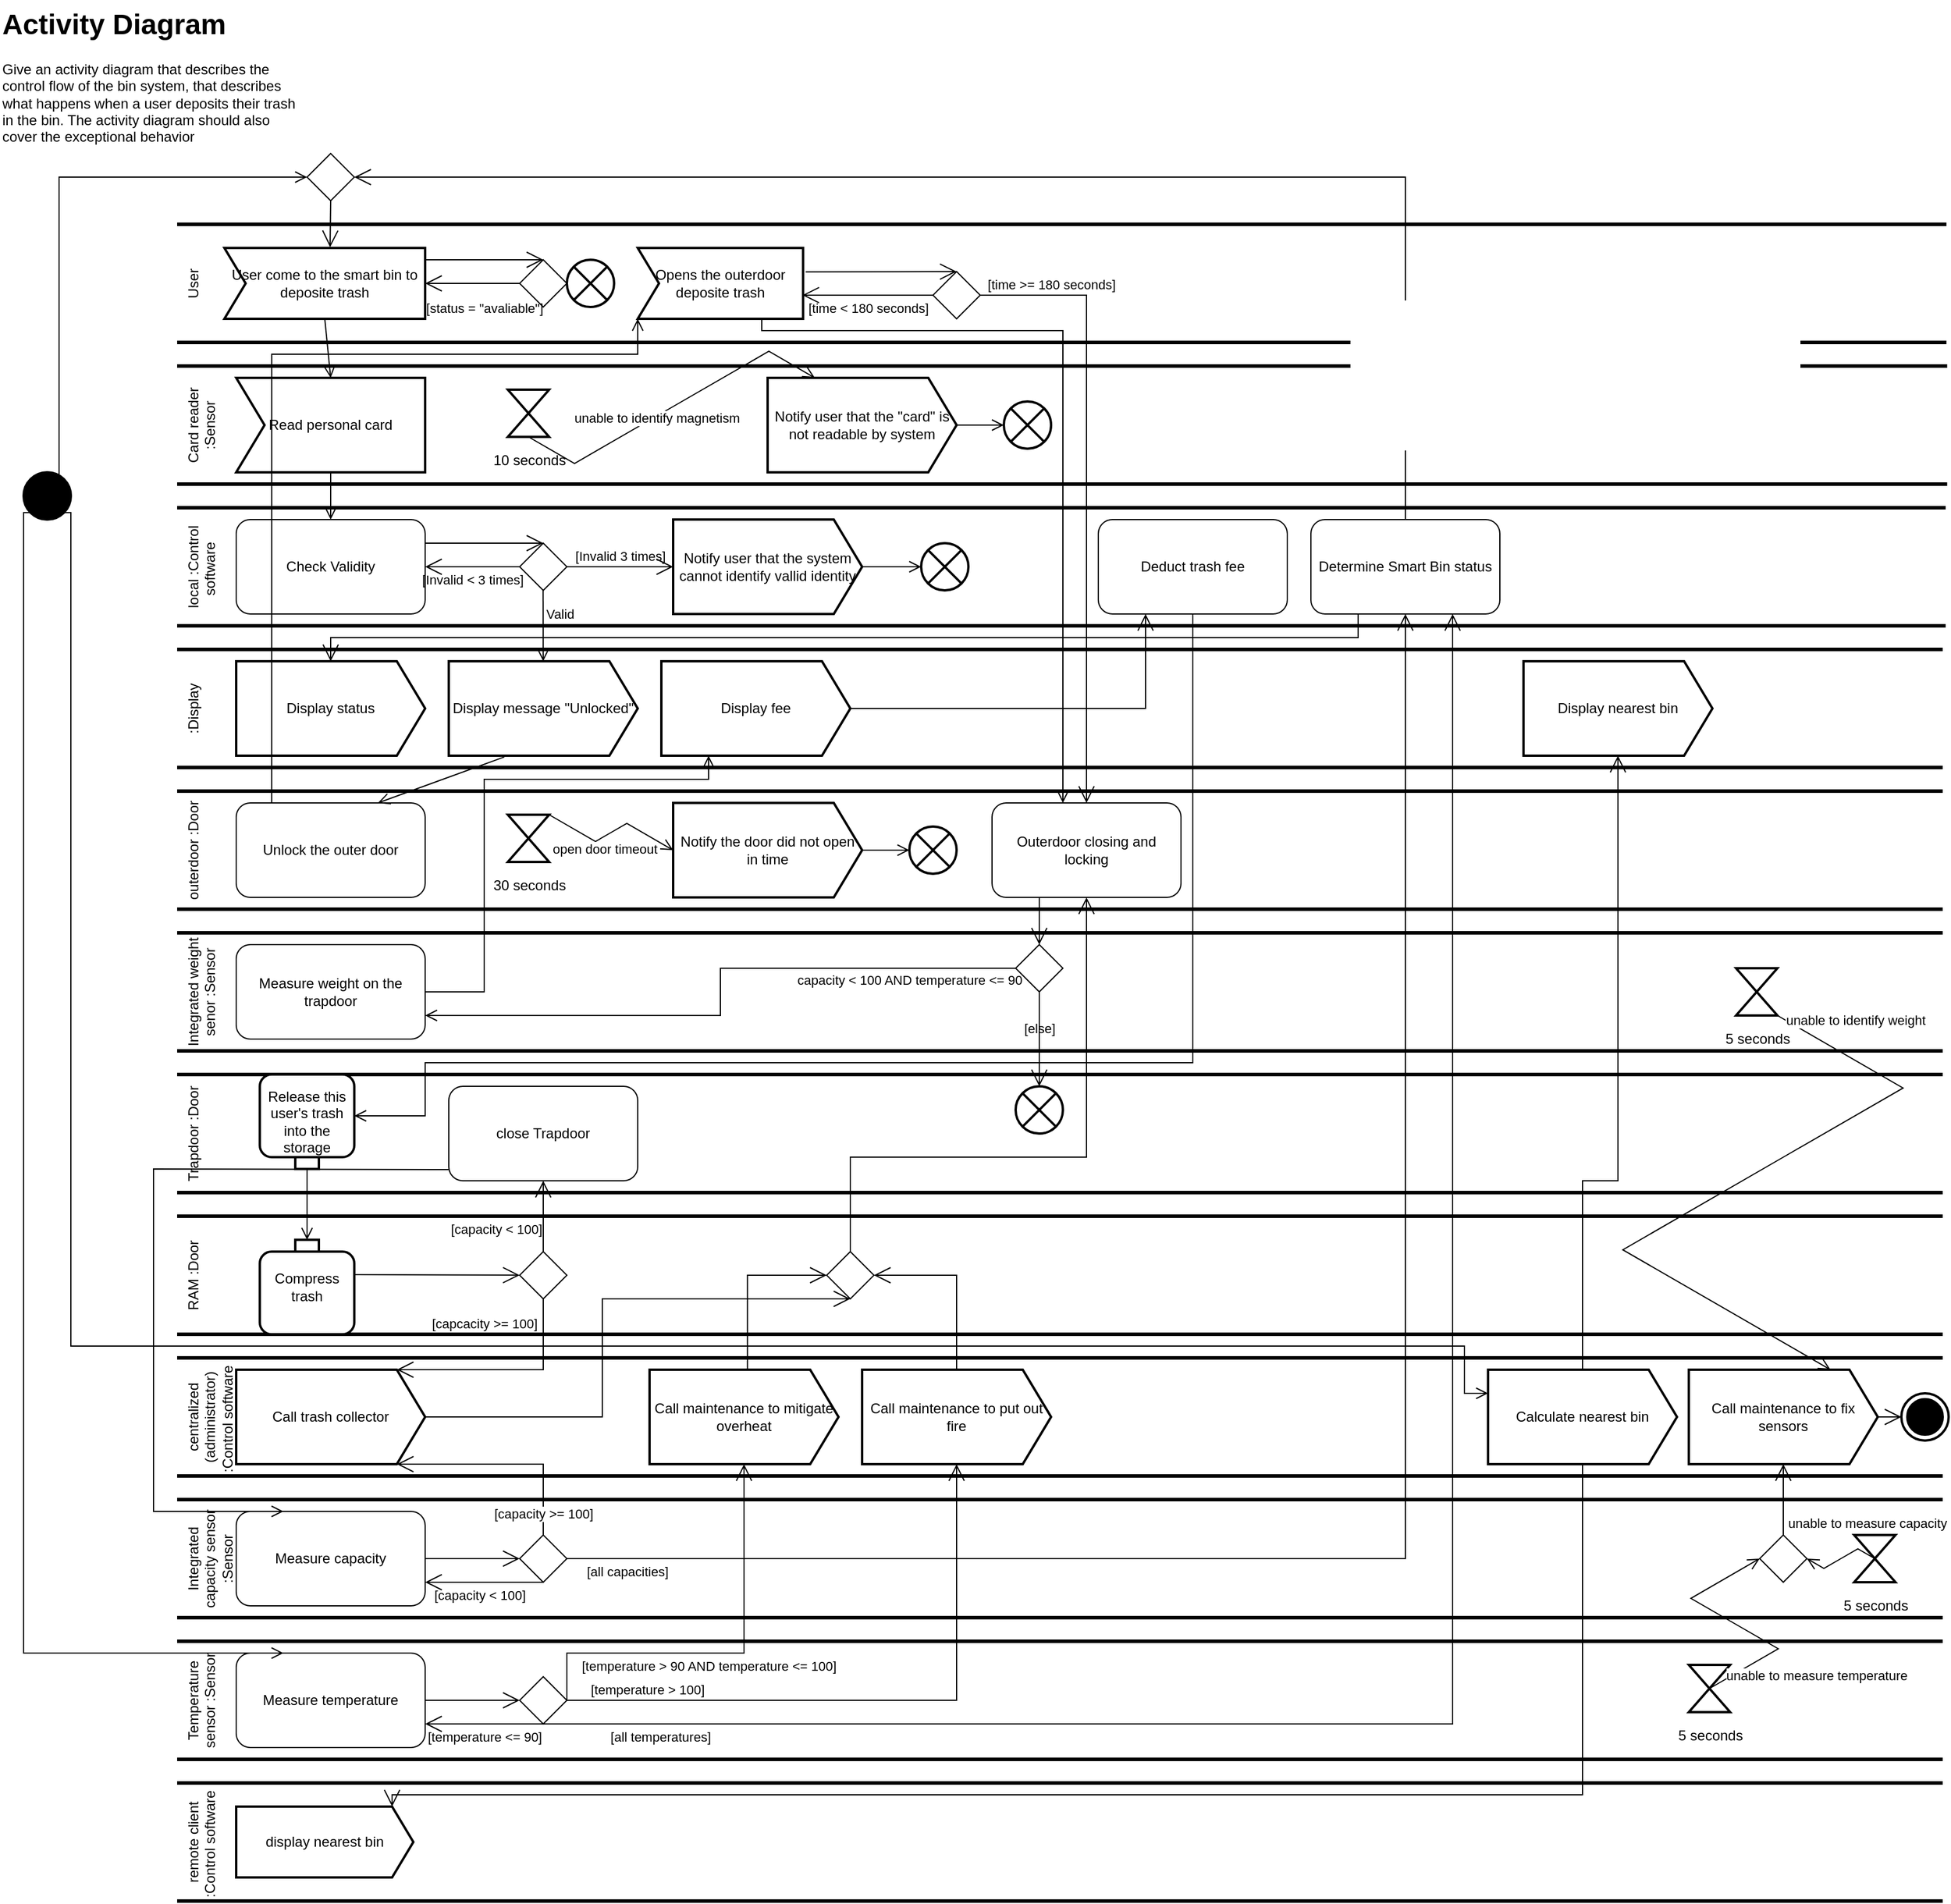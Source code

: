 <mxfile version="24.7.16">
  <diagram name="第 1 页" id="irDleK8PVXlx6nOFczS4">
    <mxGraphModel dx="2206" dy="1148" grid="1" gridSize="10" guides="0" tooltips="1" connect="1" arrows="1" fold="1" page="1" pageScale="1" pageWidth="827" pageHeight="1169" math="0" shadow="0">
      <root>
        <mxCell id="0" />
        <mxCell id="1" parent="0" />
        <mxCell id="ilAViFpUk6oEtvWmWybY-2" value="" style="shape=ellipse;html=1;fillColor=strokeColor;strokeWidth=2;verticalLabelPosition=bottom;verticalAlignment=top;perimeter=ellipsePerimeter;fontFamily=Helvetica;" parent="1" vertex="1">
          <mxGeometry x="20" y="400" width="40" height="40" as="geometry" />
        </mxCell>
        <mxCell id="ilAViFpUk6oEtvWmWybY-4" value="User" style="html=1;shape=mxgraph.sysml.actPart;strokeWidth=3;verticalAlign=top;rotation=-90;whiteSpace=wrap;fontFamily=Helvetica;" parent="1" vertex="1">
          <mxGeometry x="849.07" y="-509.05" width="100" height="1498.12" as="geometry" />
        </mxCell>
        <mxCell id="ilAViFpUk6oEtvWmWybY-5" value="&lt;h1 style=&quot;margin-top: 0px;&quot;&gt;Activity Diagram&lt;br&gt;&lt;/h1&gt;&lt;p&gt;Give an activity diagram that describes the control flow of the bin system, that describes what happens when a user deposits their trash in the bin. The activity diagram should also cover the exceptional behavior&lt;/p&gt;" style="text;html=1;whiteSpace=wrap;overflow=hidden;rounded=0;fontFamily=Helvetica;" parent="1" vertex="1">
          <mxGeometry width="260" height="140" as="geometry" />
        </mxCell>
        <mxCell id="ilAViFpUk6oEtvWmWybY-6" value="" style="endArrow=open;startArrow=none;endFill=0;startFill=0;endSize=8;html=1;verticalAlign=bottom;labelBackgroundColor=none;strokeWidth=1;rounded=0;exitX=1;exitY=0;exitDx=0;exitDy=0;entryX=0;entryY=0.5;entryDx=0;entryDy=0;fontStyle=1;fontFamily=Helvetica;edgeStyle=orthogonalEdgeStyle;" parent="1" source="ilAViFpUk6oEtvWmWybY-2" target="yifxT7un9gWGoPEk_y4y-89" edge="1">
          <mxGeometry width="160" relative="1" as="geometry">
            <mxPoint x="110" y="400" as="sourcePoint" />
            <mxPoint x="270" y="400" as="targetPoint" />
            <Array as="points">
              <mxPoint x="50" y="406" />
              <mxPoint x="50" y="150" />
            </Array>
          </mxGeometry>
        </mxCell>
        <mxCell id="ilAViFpUk6oEtvWmWybY-7" value="&lt;font&gt;User come to the smart bin to deposite trash&lt;br&gt;&lt;/font&gt;" style="html=1;shape=mxgraph.sysml.accEvent;strokeWidth=2;whiteSpace=wrap;align=center;fontFamily=Helvetica;" parent="1" vertex="1">
          <mxGeometry x="190" y="210" width="170" height="60" as="geometry" />
        </mxCell>
        <mxCell id="ilAViFpUk6oEtvWmWybY-8" value="Card reader :Sensor" style="html=1;shape=mxgraph.sysml.actPart;strokeWidth=3;verticalAlign=top;rotation=-90;whiteSpace=wrap;fontFamily=Helvetica;" parent="1" vertex="1">
          <mxGeometry x="849.38" y="-389.38" width="100" height="1498.75" as="geometry" />
        </mxCell>
        <mxCell id="ilAViFpUk6oEtvWmWybY-9" value="Read personal card" style="shape=mxgraph.sysml.accEvent;html=1;rounded=1;whiteSpace=wrap;align=center;fontFamily=Helvetica;strokeWidth=2;" parent="1" vertex="1">
          <mxGeometry x="200" y="320" width="160" height="80" as="geometry" />
        </mxCell>
        <mxCell id="ilAViFpUk6oEtvWmWybY-11" value="local :Control software&amp;nbsp; " style="html=1;shape=mxgraph.sysml.actPart;strokeWidth=3;verticalAlign=top;rotation=-90;whiteSpace=wrap;fontFamily=Helvetica;" parent="1" vertex="1">
          <mxGeometry x="848.75" y="-268.75" width="100" height="1497.5" as="geometry" />
        </mxCell>
        <mxCell id="ilAViFpUk6oEtvWmWybY-12" value="Check Validity" style="shape=rect;html=1;rounded=1;whiteSpace=wrap;align=center;fontFamily=Helvetica;" parent="1" vertex="1">
          <mxGeometry x="200" y="440" width="160" height="80" as="geometry" />
        </mxCell>
        <mxCell id="ilAViFpUk6oEtvWmWybY-13" value="" style="endArrow=open;startArrow=none;endFill=0;startFill=0;endSize=8;html=1;verticalAlign=bottom;labelBackgroundColor=none;strokeWidth=1;rounded=0;exitX=0.5;exitY=1;exitDx=0;exitDy=0;entryX=0.5;entryY=0;entryDx=0;entryDy=0;exitPerimeter=0;fontFamily=Helvetica;" parent="1" source="ilAViFpUk6oEtvWmWybY-7" target="ilAViFpUk6oEtvWmWybY-9" edge="1">
          <mxGeometry width="160" relative="1" as="geometry">
            <mxPoint x="233" y="270" as="sourcePoint" />
            <mxPoint x="280" y="320" as="targetPoint" />
          </mxGeometry>
        </mxCell>
        <mxCell id="ilAViFpUk6oEtvWmWybY-14" value="" style="endArrow=open;startArrow=none;endFill=0;startFill=0;endSize=8;html=1;verticalAlign=bottom;labelBackgroundColor=none;strokeWidth=1;rounded=0;exitX=0.5;exitY=1;exitDx=0;exitDy=0;entryX=0.5;entryY=0;entryDx=0;entryDy=0;fontFamily=Helvetica;" parent="1" source="ilAViFpUk6oEtvWmWybY-9" target="ilAViFpUk6oEtvWmWybY-12" edge="1">
          <mxGeometry width="160" relative="1" as="geometry">
            <mxPoint x="243" y="280" as="sourcePoint" />
            <mxPoint x="290" y="330" as="targetPoint" />
          </mxGeometry>
        </mxCell>
        <mxCell id="ilAViFpUk6oEtvWmWybY-16" value="" style="endArrow=open;startArrow=none;endFill=0;startFill=0;endSize=8;html=1;verticalAlign=bottom;labelBackgroundColor=none;strokeWidth=1;rounded=0;exitX=0.5;exitY=1;exitDx=0;exitDy=0;edgeStyle=isometricEdgeStyle;elbow=vertical;entryX=0.25;entryY=0;entryDx=0;entryDy=0;exitPerimeter=0;fontFamily=Helvetica;" parent="1" source="ilAViFpUk6oEtvWmWybY-24" target="ilAViFpUk6oEtvWmWybY-19" edge="1">
          <mxGeometry width="160" relative="1" as="geometry">
            <mxPoint x="243" y="280" as="sourcePoint" />
            <mxPoint x="290" y="330" as="targetPoint" />
          </mxGeometry>
        </mxCell>
        <mxCell id="ilAViFpUk6oEtvWmWybY-23" value="unable to identify magnetism" style="edgeLabel;html=1;align=center;verticalAlign=middle;resizable=0;points=[];fontFamily=Helvetica;" parent="ilAViFpUk6oEtvWmWybY-16" vertex="1" connectable="0">
          <mxGeometry x="-0.108" y="-1" relative="1" as="geometry">
            <mxPoint x="-1" as="offset" />
          </mxGeometry>
        </mxCell>
        <mxCell id="ilAViFpUk6oEtvWmWybY-18" value=":Display" style="html=1;shape=mxgraph.sysml.actPart;strokeWidth=3;verticalAlign=top;rotation=-90;whiteSpace=wrap;fontFamily=Helvetica;" parent="1" vertex="1">
          <mxGeometry x="847.5" y="-147.5" width="100" height="1495" as="geometry" />
        </mxCell>
        <mxCell id="ilAViFpUk6oEtvWmWybY-19" value="Notify user that the &quot;card&quot; is not readable by system" style="shape=mxgraph.sysml.sendSigAct;html=1;rounded=1;whiteSpace=wrap;align=center;fontFamily=Helvetica;strokeWidth=2;" parent="1" vertex="1">
          <mxGeometry x="650" y="320" width="160" height="80" as="geometry" />
        </mxCell>
        <mxCell id="ilAViFpUk6oEtvWmWybY-21" value="Notify user that the system cannot identify vallid identity" style="shape=mxgraph.sysml.sendSigAct;html=1;rounded=1;whiteSpace=wrap;align=center;fontFamily=Helvetica;strokeWidth=2;" parent="1" vertex="1">
          <mxGeometry x="570" y="440" width="160" height="80" as="geometry" />
        </mxCell>
        <mxCell id="ilAViFpUk6oEtvWmWybY-24" value="10 seconds" style="html=1;shape=mxgraph.sysml.timeEvent;strokeWidth=2;verticalLabelPosition=bottom;verticalAlignment=top;fontFamily=Helvetica;" parent="1" vertex="1">
          <mxGeometry x="430" y="330" width="35" height="40" as="geometry" />
        </mxCell>
        <mxCell id="ilAViFpUk6oEtvWmWybY-25" value="Display message &quot;Unlocked&quot;" style="shape=mxgraph.sysml.sendSigAct;html=1;rounded=1;whiteSpace=wrap;align=center;fontFamily=Helvetica;strokeWidth=2;" parent="1" vertex="1">
          <mxGeometry x="380" y="560" width="160" height="80" as="geometry" />
        </mxCell>
        <mxCell id="ilAViFpUk6oEtvWmWybY-26" value="Display status" style="shape=mxgraph.sysml.sendSigAct;html=1;rounded=1;whiteSpace=wrap;align=center;fontFamily=Helvetica;strokeWidth=2;" parent="1" vertex="1">
          <mxGeometry x="200" y="560" width="160" height="80" as="geometry" />
        </mxCell>
        <mxCell id="ilAViFpUk6oEtvWmWybY-28" value="outerdoor :Door" style="html=1;shape=mxgraph.sysml.actPart;strokeWidth=3;verticalAlign=top;rotation=-90;whiteSpace=wrap;fontFamily=Helvetica;" parent="1" vertex="1">
          <mxGeometry x="847.5" y="-27.5" width="100" height="1495" as="geometry" />
        </mxCell>
        <mxCell id="ilAViFpUk6oEtvWmWybY-29" value="" style="endArrow=open;startArrow=none;endFill=0;startFill=0;endSize=8;html=1;verticalAlign=bottom;labelBackgroundColor=none;strokeWidth=1;rounded=0;exitX=0.504;exitY=0.093;exitDx=0;exitDy=0;exitPerimeter=0;fontFamily=Helvetica;" parent="1" source="ilAViFpUk6oEtvWmWybY-39" target="ilAViFpUk6oEtvWmWybY-25" edge="1">
          <mxGeometry width="160" relative="1" as="geometry">
            <mxPoint x="290" y="410" as="sourcePoint" />
            <mxPoint x="290" y="450" as="targetPoint" />
          </mxGeometry>
        </mxCell>
        <mxCell id="ilAViFpUk6oEtvWmWybY-45" value="&lt;font&gt;Valid&lt;/font&gt;" style="edgeLabel;html=1;align=center;verticalAlign=middle;resizable=0;points=[];fontFamily=Helvetica;" parent="ilAViFpUk6oEtvWmWybY-29" vertex="1" connectable="0">
          <mxGeometry x="-0.262" relative="1" as="geometry">
            <mxPoint x="14" as="offset" />
          </mxGeometry>
        </mxCell>
        <mxCell id="ilAViFpUk6oEtvWmWybY-30" value="Unlock the outer door" style="shape=rect;html=1;rounded=1;whiteSpace=wrap;align=center;fontFamily=Helvetica;" parent="1" vertex="1">
          <mxGeometry x="200" y="680" width="160" height="80" as="geometry" />
        </mxCell>
        <mxCell id="ilAViFpUk6oEtvWmWybY-31" value="" style="endArrow=open;startArrow=none;endFill=0;startFill=0;endSize=8;html=1;verticalAlign=bottom;labelBackgroundColor=none;strokeWidth=1;rounded=0;exitX=0.294;exitY=1.013;exitDx=0;exitDy=0;exitPerimeter=0;entryX=0.75;entryY=0;entryDx=0;entryDy=0;fontFamily=Helvetica;" parent="1" source="ilAViFpUk6oEtvWmWybY-25" target="ilAViFpUk6oEtvWmWybY-30" edge="1">
          <mxGeometry width="160" relative="1" as="geometry">
            <mxPoint x="370" y="510" as="sourcePoint" />
            <mxPoint x="430" y="570" as="targetPoint" />
          </mxGeometry>
        </mxCell>
        <mxCell id="ilAViFpUk6oEtvWmWybY-32" value="30 seconds" style="html=1;shape=mxgraph.sysml.timeEvent;strokeWidth=2;verticalLabelPosition=bottom;verticalAlignment=top;fontFamily=Helvetica;" parent="1" vertex="1">
          <mxGeometry x="430" y="690" width="35" height="40" as="geometry" />
        </mxCell>
        <mxCell id="ilAViFpUk6oEtvWmWybY-33" value="Opens the outerdoor deposite trash" style="html=1;shape=mxgraph.sysml.accEvent;strokeWidth=2;whiteSpace=wrap;align=center;fontFamily=Helvetica;" parent="1" vertex="1">
          <mxGeometry x="540" y="210" width="140" height="60" as="geometry" />
        </mxCell>
        <mxCell id="ilAViFpUk6oEtvWmWybY-34" value="" style="endArrow=open;startArrow=none;endFill=0;startFill=0;endSize=8;html=1;verticalAlign=bottom;labelBackgroundColor=none;strokeWidth=1;rounded=0;exitX=0.188;exitY=-0.006;exitDx=0;exitDy=0;entryX=0;entryY=1;entryDx=0;entryDy=0;entryPerimeter=0;fontStyle=1;fontFamily=Helvetica;edgeStyle=orthogonalEdgeStyle;exitPerimeter=0;" parent="1" source="ilAViFpUk6oEtvWmWybY-30" target="ilAViFpUk6oEtvWmWybY-33" edge="1">
          <mxGeometry width="160" relative="1" as="geometry">
            <mxPoint x="64" y="416" as="sourcePoint" />
            <mxPoint x="200" y="280" as="targetPoint" />
            <Array as="points">
              <mxPoint x="230" y="300" />
              <mxPoint x="540" y="300" />
            </Array>
          </mxGeometry>
        </mxCell>
        <mxCell id="ilAViFpUk6oEtvWmWybY-43" value="" style="group;direction=west;fontFamily=Helvetica;" parent="1" vertex="1" connectable="0">
          <mxGeometry x="360" y="420" width="200" height="80" as="geometry" />
        </mxCell>
        <mxCell id="ilAViFpUk6oEtvWmWybY-39" value="" style="shape=rhombus;html=1;verticalLabelPosition=bottom;verticalAlignment=top;direction=west;fontFamily=Helvetica;" parent="ilAViFpUk6oEtvWmWybY-43" vertex="1">
          <mxGeometry x="80" y="40" width="40" height="40" as="geometry" />
        </mxCell>
        <mxCell id="ilAViFpUk6oEtvWmWybY-40" value="" style="html=1;elbow=vertical;align=right;verticalAlign=bottom;endArrow=none;rounded=0;labelBackgroundColor=none;startArrow=open;startSize=12;entryX=1;entryY=0.25;entryDx=0;entryDy=0;fontFamily=Helvetica;exitX=0.5;exitY=1;exitDx=0;exitDy=0;" parent="1" source="ilAViFpUk6oEtvWmWybY-39" target="ilAViFpUk6oEtvWmWybY-12" edge="1">
          <mxGeometry relative="1" as="geometry">
            <mxPoint x="710" y="640" as="targetPoint" />
          </mxGeometry>
        </mxCell>
        <mxCell id="ilAViFpUk6oEtvWmWybY-42" value="&lt;font&gt;[Invalid &amp;lt; 3 times]&lt;/font&gt;" style="edgeStyle=elbowEdgeStyle;html=1;elbow=vertical;verticalAlign=bottom;endArrow=open;rounded=0;labelBackgroundColor=none;endSize=12;entryX=1;entryY=0.5;entryDx=0;entryDy=0;fontFamily=Helvetica;" parent="1" source="ilAViFpUk6oEtvWmWybY-39" target="ilAViFpUk6oEtvWmWybY-12" edge="1">
          <mxGeometry x="-0.002" y="20" relative="1" as="geometry">
            <mxPoint x="420" y="480" as="targetPoint" />
            <mxPoint as="offset" />
          </mxGeometry>
        </mxCell>
        <mxCell id="ilAViFpUk6oEtvWmWybY-46" value="" style="html=1;shape=mxgraph.sysml.flowFinal;strokeWidth=2;verticalLabelPosition=bottom;verticalAlignment=top;fontFamily=Helvetica;" parent="1" vertex="1">
          <mxGeometry x="850" y="340" width="40" height="40" as="geometry" />
        </mxCell>
        <mxCell id="ilAViFpUk6oEtvWmWybY-47" value="" style="html=1;shape=mxgraph.sysml.flowFinal;strokeWidth=2;verticalLabelPosition=bottom;verticalAlignment=top;fontFamily=Helvetica;" parent="1" vertex="1">
          <mxGeometry x="780" y="460" width="40" height="40" as="geometry" />
        </mxCell>
        <mxCell id="ilAViFpUk6oEtvWmWybY-48" value="" style="endArrow=open;startArrow=none;endFill=0;startFill=0;endSize=8;html=1;verticalAlign=bottom;labelBackgroundColor=none;strokeWidth=1;rounded=0;exitX=1;exitY=0.5;exitDx=0;exitDy=0;entryX=0;entryY=0.5;entryDx=0;entryDy=0;entryPerimeter=0;fontFamily=Helvetica;" parent="1" source="ilAViFpUk6oEtvWmWybY-21" target="ilAViFpUk6oEtvWmWybY-47" edge="1">
          <mxGeometry width="160" relative="1" as="geometry">
            <mxPoint x="285" y="280" as="sourcePoint" />
            <mxPoint x="290" y="330" as="targetPoint" />
          </mxGeometry>
        </mxCell>
        <mxCell id="ilAViFpUk6oEtvWmWybY-49" value="" style="endArrow=open;startArrow=none;endFill=0;startFill=0;endSize=8;html=1;verticalAlign=bottom;labelBackgroundColor=none;strokeWidth=1;rounded=0;exitX=1;exitY=0.5;exitDx=0;exitDy=0;entryX=0;entryY=0.5;entryDx=0;entryDy=0;entryPerimeter=0;fontFamily=Helvetica;" parent="1" source="ilAViFpUk6oEtvWmWybY-19" target="ilAViFpUk6oEtvWmWybY-46" edge="1">
          <mxGeometry width="160" relative="1" as="geometry">
            <mxPoint x="295" y="290" as="sourcePoint" />
            <mxPoint x="300" y="340" as="targetPoint" />
          </mxGeometry>
        </mxCell>
        <mxCell id="ilAViFpUk6oEtvWmWybY-41" value="&lt;font&gt;[Invalid 3 times]&lt;/font&gt;" style="edgeStyle=elbowEdgeStyle;html=1;elbow=vertical;verticalAlign=bottom;endArrow=open;rounded=0;labelBackgroundColor=none;endSize=12;entryX=0;entryY=0.5;entryDx=0;entryDy=0;fontFamily=Helvetica;" parent="1" source="ilAViFpUk6oEtvWmWybY-39" target="ilAViFpUk6oEtvWmWybY-21" edge="1">
          <mxGeometry relative="1" as="geometry">
            <mxPoint x="620" y="480" as="targetPoint" />
          </mxGeometry>
        </mxCell>
        <mxCell id="ilAViFpUk6oEtvWmWybY-58" value="" style="endArrow=open;startArrow=none;endFill=0;startFill=0;endSize=8;html=1;verticalAlign=bottom;labelBackgroundColor=none;strokeWidth=1;rounded=0;exitX=1;exitY=0;exitDx=0;exitDy=0;edgeStyle=isometricEdgeStyle;elbow=vertical;entryX=0;entryY=0.5;entryDx=0;entryDy=0;exitPerimeter=0;fontFamily=Helvetica;" parent="1" source="ilAViFpUk6oEtvWmWybY-32" target="ilAViFpUk6oEtvWmWybY-60" edge="1">
          <mxGeometry width="160" relative="1" as="geometry">
            <mxPoint x="605" y="260" as="sourcePoint" />
            <mxPoint x="740" y="250" as="targetPoint" />
          </mxGeometry>
        </mxCell>
        <mxCell id="ilAViFpUk6oEtvWmWybY-59" value="open door timeout" style="edgeLabel;html=1;align=center;verticalAlign=middle;resizable=0;points=[];fontFamily=Helvetica;" parent="ilAViFpUk6oEtvWmWybY-58" vertex="1" connectable="0">
          <mxGeometry x="-0.108" y="-1" relative="1" as="geometry">
            <mxPoint x="-1" y="10" as="offset" />
          </mxGeometry>
        </mxCell>
        <mxCell id="ilAViFpUk6oEtvWmWybY-60" value="Notify the door did not open in time" style="shape=mxgraph.sysml.sendSigAct;html=1;rounded=1;whiteSpace=wrap;align=center;strokeWidth=2;fontFamily=Helvetica;" parent="1" vertex="1">
          <mxGeometry x="570" y="680" width="160" height="80" as="geometry" />
        </mxCell>
        <mxCell id="ilAViFpUk6oEtvWmWybY-63" value="" style="html=1;shape=mxgraph.sysml.flowFinal;strokeWidth=2;verticalLabelPosition=bottom;verticalAlignment=top;fontFamily=Helvetica;" parent="1" vertex="1">
          <mxGeometry x="770" y="700" width="40" height="40" as="geometry" />
        </mxCell>
        <mxCell id="ilAViFpUk6oEtvWmWybY-64" value="" style="endArrow=open;startArrow=none;endFill=0;startFill=0;endSize=8;html=1;verticalAlign=bottom;labelBackgroundColor=none;strokeWidth=1;rounded=0;entryX=0;entryY=0.5;entryDx=0;entryDy=0;entryPerimeter=0;fontFamily=Helvetica;exitX=1;exitY=0.5;exitDx=0;exitDy=0;" parent="1" source="ilAViFpUk6oEtvWmWybY-60" target="ilAViFpUk6oEtvWmWybY-63" edge="1">
          <mxGeometry width="160" relative="1" as="geometry">
            <mxPoint x="740" y="720" as="sourcePoint" />
            <mxPoint x="220" y="570" as="targetPoint" />
          </mxGeometry>
        </mxCell>
        <mxCell id="ilAViFpUk6oEtvWmWybY-65" value="" style="shape=rhombus;html=1;verticalLabelPosition=bottom;verticalAlignment=top;fontFamily=Helvetica;" parent="1" vertex="1">
          <mxGeometry x="790" y="230" width="40" height="40" as="geometry" />
        </mxCell>
        <mxCell id="ilAViFpUk6oEtvWmWybY-66" value="" style="html=1;elbow=horizontal;align=right;verticalAlign=bottom;endArrow=none;rounded=0;labelBackgroundColor=none;startArrow=open;startSize=12;entryX=1.016;entryY=0.337;entryDx=0;entryDy=0;entryPerimeter=0;exitX=0.5;exitY=0;exitDx=0;exitDy=0;fontFamily=Helvetica;" parent="1" source="ilAViFpUk6oEtvWmWybY-65" target="ilAViFpUk6oEtvWmWybY-33" edge="1">
          <mxGeometry relative="1" as="geometry">
            <mxPoint x="810" y="190" as="targetPoint" />
          </mxGeometry>
        </mxCell>
        <mxCell id="ilAViFpUk6oEtvWmWybY-67" value="[time &amp;gt;= 180 seconds]" style="edgeStyle=orthogonalEdgeStyle;html=1;elbow=vertical;verticalAlign=bottom;endArrow=open;rounded=0;labelBackgroundColor=none;endSize=12;entryX=0.5;entryY=0;entryDx=0;entryDy=0;fontFamily=Helvetica;" parent="1" source="ilAViFpUk6oEtvWmWybY-65" target="yifxT7un9gWGoPEk_y4y-1" edge="1">
          <mxGeometry x="-0.769" relative="1" as="geometry">
            <mxPoint x="980" y="680" as="targetPoint" />
            <Array as="points">
              <mxPoint x="920" y="250" />
            </Array>
            <mxPoint as="offset" />
          </mxGeometry>
        </mxCell>
        <mxCell id="ilAViFpUk6oEtvWmWybY-68" value="[time &amp;lt; 180 seconds]" style="edgeStyle=elbowEdgeStyle;html=1;elbow=horizontal;verticalAlign=bottom;endArrow=open;rounded=0;labelBackgroundColor=none;endSize=12;exitX=0;exitY=0.5;exitDx=0;exitDy=0;entryX=0.996;entryY=0.666;entryDx=0;entryDy=0;entryPerimeter=0;fontFamily=Helvetica;" parent="1" source="ilAViFpUk6oEtvWmWybY-65" target="ilAViFpUk6oEtvWmWybY-33" edge="1">
          <mxGeometry x="-0.006" y="20" relative="1" as="geometry">
            <mxPoint x="710" y="252" as="targetPoint" />
            <mxPoint as="offset" />
          </mxGeometry>
        </mxCell>
        <mxCell id="yifxT7un9gWGoPEk_y4y-1" value="Outerdoor closing and locking" style="shape=rect;html=1;rounded=1;whiteSpace=wrap;align=center;fontFamily=Helvetica;" parent="1" vertex="1">
          <mxGeometry x="840" y="680" width="160" height="80" as="geometry" />
        </mxCell>
        <mxCell id="yifxT7un9gWGoPEk_y4y-2" value="" style="endArrow=open;startArrow=none;endFill=0;startFill=0;endSize=8;html=1;verticalAlign=bottom;labelBackgroundColor=none;strokeWidth=1;rounded=0;exitX=0.75;exitY=1;exitDx=0;exitDy=0;exitPerimeter=0;fontFamily=Helvetica;edgeStyle=orthogonalEdgeStyle;" parent="1" source="ilAViFpUk6oEtvWmWybY-33" edge="1">
          <mxGeometry width="160" relative="1" as="geometry">
            <mxPoint x="437" y="651" as="sourcePoint" />
            <mxPoint x="900" y="680" as="targetPoint" />
            <Array as="points">
              <mxPoint x="645" y="280" />
              <mxPoint x="900" y="280" />
            </Array>
          </mxGeometry>
        </mxCell>
        <mxCell id="yifxT7un9gWGoPEk_y4y-3" value="Integrated weight senor :Sensor" style="html=1;shape=mxgraph.sysml.actPart;strokeWidth=3;verticalAlign=top;rotation=-90;whiteSpace=wrap;fontFamily=Helvetica;" parent="1" vertex="1">
          <mxGeometry x="847.5" y="92.5" width="100" height="1495" as="geometry" />
        </mxCell>
        <mxCell id="yifxT7un9gWGoPEk_y4y-4" value="Measure weight on the trapdoor" style="shape=rect;html=1;rounded=1;whiteSpace=wrap;align=center;fontFamily=Helvetica;" parent="1" vertex="1">
          <mxGeometry x="200" y="800" width="160" height="80" as="geometry" />
        </mxCell>
        <mxCell id="yifxT7un9gWGoPEk_y4y-5" value="" style="endArrow=open;startArrow=none;endFill=0;startFill=0;endSize=8;html=1;verticalAlign=bottom;labelBackgroundColor=none;strokeWidth=1;rounded=0;exitX=0;exitY=0.5;exitDx=0;exitDy=0;entryX=1;entryY=0.75;entryDx=0;entryDy=0;fontFamily=Helvetica;edgeStyle=orthogonalEdgeStyle;" parent="1" source="GUcCaNhmkVKoMGHIepre-1" target="yifxT7un9gWGoPEk_y4y-4" edge="1">
          <mxGeometry width="160" relative="1" as="geometry">
            <mxPoint x="437" y="651" as="sourcePoint" />
            <mxPoint x="330" y="690" as="targetPoint" />
          </mxGeometry>
        </mxCell>
        <mxCell id="GUcCaNhmkVKoMGHIepre-7" value="capacity &amp;lt; 100 AND temperature &amp;lt;= 90" style="edgeLabel;html=1;align=center;verticalAlign=middle;resizable=0;points=[];" parent="yifxT7un9gWGoPEk_y4y-5" vertex="1" connectable="0">
          <mxGeometry x="-0.822" y="1" relative="1" as="geometry">
            <mxPoint x="-42" y="9" as="offset" />
          </mxGeometry>
        </mxCell>
        <mxCell id="yifxT7un9gWGoPEk_y4y-6" value="Display fee" style="shape=mxgraph.sysml.sendSigAct;html=1;rounded=1;whiteSpace=wrap;align=center;fontFamily=Helvetica;strokeWidth=2;" parent="1" vertex="1">
          <mxGeometry x="560" y="560" width="160" height="80" as="geometry" />
        </mxCell>
        <mxCell id="yifxT7un9gWGoPEk_y4y-7" value="" style="endArrow=open;startArrow=none;endFill=0;startFill=0;endSize=8;html=1;verticalAlign=bottom;labelBackgroundColor=none;strokeWidth=1;rounded=0;exitX=1;exitY=0.5;exitDx=0;exitDy=0;entryX=0.25;entryY=1;entryDx=0;entryDy=0;fontFamily=Helvetica;edgeStyle=orthogonalEdgeStyle;" parent="1" source="yifxT7un9gWGoPEk_y4y-4" target="yifxT7un9gWGoPEk_y4y-6" edge="1">
          <mxGeometry width="160" relative="1" as="geometry">
            <mxPoint x="890" y="770" as="sourcePoint" />
            <mxPoint x="370" y="830" as="targetPoint" />
            <Array as="points">
              <mxPoint x="410" y="840" />
              <mxPoint x="410" y="660" />
              <mxPoint x="600" y="660" />
            </Array>
          </mxGeometry>
        </mxCell>
        <mxCell id="yifxT7un9gWGoPEk_y4y-8" value="Deduct trash fee" style="shape=rect;html=1;rounded=1;whiteSpace=wrap;align=center;fontFamily=Helvetica;" parent="1" vertex="1">
          <mxGeometry x="930" y="440" width="160" height="80" as="geometry" />
        </mxCell>
        <mxCell id="yifxT7un9gWGoPEk_y4y-13" value="Trapdoor :Door" style="html=1;shape=mxgraph.sysml.actPart;strokeWidth=3;verticalAlign=top;rotation=-90;whiteSpace=wrap;fontFamily=Helvetica;" parent="1" vertex="1">
          <mxGeometry x="847.5" y="212.5" width="100" height="1495" as="geometry" />
        </mxCell>
        <mxCell id="yifxT7un9gWGoPEk_y4y-14" value="Release this user&#39;s trash into the storage" style="shape=mxgraph.sysml.objFlowR;html=1;rounded=1;whiteSpace=wrap;align=center;strokeWidth=2;direction=south;fontFamily=Helvetica;" parent="1" vertex="1">
          <mxGeometry x="220" y="910" width="80" height="80" as="geometry" />
        </mxCell>
        <mxCell id="yifxT7un9gWGoPEk_y4y-15" value="" style="endArrow=open;startArrow=none;endFill=0;startFill=0;endSize=8;html=1;verticalAlign=bottom;labelBackgroundColor=none;strokeWidth=1;rounded=0;exitX=0.5;exitY=1;exitDx=0;exitDy=0;entryX=0.5;entryY=0;entryDx=-5;entryDy=0;fontFamily=Helvetica;edgeStyle=orthogonalEdgeStyle;entryPerimeter=0;" parent="1" source="yifxT7un9gWGoPEk_y4y-8" target="yifxT7un9gWGoPEk_y4y-14" edge="1">
          <mxGeometry width="160" relative="1" as="geometry">
            <mxPoint x="730" y="590" as="sourcePoint" />
            <mxPoint x="970" y="530" as="targetPoint" />
            <Array as="points">
              <mxPoint x="1010" y="900" />
              <mxPoint x="360" y="900" />
              <mxPoint x="360" y="945" />
            </Array>
          </mxGeometry>
        </mxCell>
        <mxCell id="yifxT7un9gWGoPEk_y4y-20" value="" style="shape=rhombus;html=1;verticalLabelPosition=bottom;verticalAlignment=top;fontFamily=Helvetica;" parent="1" vertex="1">
          <mxGeometry x="440" y="220" width="40" height="40" as="geometry" />
        </mxCell>
        <mxCell id="yifxT7un9gWGoPEk_y4y-21" value="" style="html=1;elbow=horizontal;align=right;verticalAlign=bottom;endArrow=none;rounded=0;labelBackgroundColor=none;startArrow=open;startSize=12;entryX=1.002;entryY=0.167;entryDx=0;entryDy=0;entryPerimeter=0;exitX=0.5;exitY=0;exitDx=0;exitDy=0;fontFamily=Helvetica;" parent="1" source="yifxT7un9gWGoPEk_y4y-20" target="ilAViFpUk6oEtvWmWybY-7" edge="1">
          <mxGeometry relative="1" as="geometry">
            <mxPoint x="460" y="200" as="targetPoint" />
          </mxGeometry>
        </mxCell>
        <mxCell id="yifxT7un9gWGoPEk_y4y-23" value="&lt;div&gt;[status = &quot;avaliable&quot;]&lt;/div&gt;" style="edgeStyle=elbowEdgeStyle;html=1;elbow=horizontal;verticalAlign=bottom;endArrow=open;rounded=0;labelBackgroundColor=none;endSize=12;entryX=1;entryY=0.5;entryDx=0;entryDy=0;entryPerimeter=0;exitX=0;exitY=0.5;exitDx=0;exitDy=0;fontFamily=Helvetica;" parent="1" source="yifxT7un9gWGoPEk_y4y-20" target="ilAViFpUk6oEtvWmWybY-7" edge="1">
          <mxGeometry x="-0.25" y="30" relative="1" as="geometry">
            <mxPoint x="360" y="260" as="targetPoint" />
            <mxPoint as="offset" />
          </mxGeometry>
        </mxCell>
        <mxCell id="yifxT7un9gWGoPEk_y4y-24" value="" style="html=1;shape=mxgraph.sysml.flowFinal;strokeWidth=2;verticalLabelPosition=bottom;verticalAlignment=top;fontFamily=Helvetica;" parent="1" vertex="1">
          <mxGeometry x="480" y="220" width="40" height="40" as="geometry" />
        </mxCell>
        <mxCell id="yifxT7un9gWGoPEk_y4y-29" value="RAM :Door" style="html=1;shape=mxgraph.sysml.actPart;strokeWidth=3;verticalAlign=top;rotation=-90;whiteSpace=wrap;fontFamily=Helvetica;" parent="1" vertex="1">
          <mxGeometry x="847.5" y="332.5" width="100" height="1495" as="geometry" />
        </mxCell>
        <mxCell id="yifxT7un9gWGoPEk_y4y-30" value="Compress trash" style="shape=mxgraph.sysml.objFlowR;html=1;rounded=1;whiteSpace=wrap;align=center;strokeWidth=2;direction=north;fontFamily=Helvetica;" parent="1" vertex="1">
          <mxGeometry x="220" y="1050" width="80" height="80" as="geometry" />
        </mxCell>
        <mxCell id="yifxT7un9gWGoPEk_y4y-31" value="" style="endArrow=open;startArrow=none;endFill=0;startFill=0;endSize=8;html=1;verticalAlign=bottom;labelBackgroundColor=none;strokeWidth=1;rounded=0;exitX=1;exitY=0.5;exitDx=0;exitDy=0;fontFamily=Helvetica;exitPerimeter=0;" parent="1" source="yifxT7un9gWGoPEk_y4y-14" target="yifxT7un9gWGoPEk_y4y-30" edge="1">
          <mxGeometry width="160" relative="1" as="geometry">
            <mxPoint x="890" y="770" as="sourcePoint" />
            <mxPoint x="370" y="870" as="targetPoint" />
          </mxGeometry>
        </mxCell>
        <mxCell id="yifxT7un9gWGoPEk_y4y-32" value="" style="shape=rhombus;html=1;verticalLabelPosition=bottom;verticalAlignment=top;fontFamily=Helvetica;" parent="1" vertex="1">
          <mxGeometry x="440" y="1060" width="40" height="40" as="geometry" />
        </mxCell>
        <mxCell id="yifxT7un9gWGoPEk_y4y-33" value="" style="html=1;elbow=horizontal;align=right;verticalAlign=bottom;endArrow=none;rounded=0;labelBackgroundColor=none;startArrow=open;startSize=12;entryX=0.631;entryY=1.013;entryDx=0;entryDy=0;entryPerimeter=0;fontFamily=Helvetica;" parent="1" source="yifxT7un9gWGoPEk_y4y-32" target="yifxT7un9gWGoPEk_y4y-30" edge="1">
          <mxGeometry relative="1" as="geometry">
            <mxPoint x="310" y="1080" as="targetPoint" />
          </mxGeometry>
        </mxCell>
        <mxCell id="yifxT7un9gWGoPEk_y4y-34" value="[capcacity &amp;gt;= 100]" style="edgeStyle=elbowEdgeStyle;html=1;elbow=vertical;verticalAlign=bottom;endArrow=open;rounded=0;labelBackgroundColor=none;endSize=12;entryX=1;entryY=0;entryDx=-24;entryDy=0;entryPerimeter=0;fontFamily=Helvetica;" parent="1" source="yifxT7un9gWGoPEk_y4y-32" target="yifxT7un9gWGoPEk_y4y-43" edge="1">
          <mxGeometry x="0.196" y="-30" relative="1" as="geometry">
            <mxPoint x="560" y="1080" as="targetPoint" />
            <Array as="points">
              <mxPoint x="400" y="1160" />
            </Array>
            <mxPoint as="offset" />
          </mxGeometry>
        </mxCell>
        <mxCell id="yifxT7un9gWGoPEk_y4y-35" value="[capacity &amp;lt; 100]" style="edgeStyle=elbowEdgeStyle;html=1;elbow=vertical;verticalAlign=bottom;endArrow=open;rounded=0;labelBackgroundColor=none;endSize=12;exitX=0.5;exitY=0;exitDx=0;exitDy=0;entryX=0.5;entryY=1;entryDx=0;entryDy=0;fontFamily=Helvetica;" parent="1" source="yifxT7un9gWGoPEk_y4y-32" target="yifxT7un9gWGoPEk_y4y-41" edge="1">
          <mxGeometry x="-0.667" y="40" relative="1" as="geometry">
            <mxPoint x="360" y="1080" as="targetPoint" />
            <mxPoint as="offset" />
          </mxGeometry>
        </mxCell>
        <mxCell id="yifxT7un9gWGoPEk_y4y-37" value="" style="html=1;elbow=horizontal;align=right;verticalAlign=bottom;endArrow=none;rounded=0;labelBackgroundColor=none;startArrow=open;startSize=12;entryX=1;entryY=0.5;entryDx=0;entryDy=0;exitX=0.25;exitY=1;exitDx=0;exitDy=0;fontFamily=Helvetica;edgeStyle=orthogonalEdgeStyle;" parent="1" source="yifxT7un9gWGoPEk_y4y-8" target="yifxT7un9gWGoPEk_y4y-6" edge="1">
          <mxGeometry relative="1" as="geometry">
            <mxPoint x="860" y="560" as="targetPoint" />
            <mxPoint x="850" y="600" as="sourcePoint" />
          </mxGeometry>
        </mxCell>
        <mxCell id="yifxT7un9gWGoPEk_y4y-41" value="close Trapdoor" style="shape=rect;html=1;rounded=1;whiteSpace=wrap;align=center;fontFamily=Helvetica;" parent="1" vertex="1">
          <mxGeometry x="380" y="920" width="160" height="80" as="geometry" />
        </mxCell>
        <mxCell id="yifxT7un9gWGoPEk_y4y-42" value="centralized (administrator) :Control software&amp;nbsp; " style="html=1;shape=mxgraph.sysml.actPart;strokeWidth=3;verticalAlign=top;rotation=-90;whiteSpace=wrap;fontFamily=Helvetica;" parent="1" vertex="1">
          <mxGeometry x="847.5" y="452.5" width="100" height="1495" as="geometry" />
        </mxCell>
        <mxCell id="yifxT7un9gWGoPEk_y4y-43" value="Call trash collector" style="shape=mxgraph.sysml.sendSigAct;html=1;rounded=1;whiteSpace=wrap;align=center;strokeWidth=2;fontFamily=Helvetica;" parent="1" vertex="1">
          <mxGeometry x="200" y="1160" width="160" height="80" as="geometry" />
        </mxCell>
        <mxCell id="yifxT7un9gWGoPEk_y4y-46" value="" style="edgeStyle=elbowEdgeStyle;html=1;elbow=horizontal;align=right;verticalAlign=bottom;endArrow=none;rounded=0;labelBackgroundColor=none;startArrow=open;startSize=12;entryX=1;entryY=0.5;entryDx=0;entryDy=0;exitX=0.5;exitY=1;exitDx=0;exitDy=0;fontFamily=Helvetica;" parent="1" source="yifxT7un9gWGoPEk_y4y-63" target="yifxT7un9gWGoPEk_y4y-43" edge="1">
          <mxGeometry relative="1" as="geometry">
            <mxPoint x="370" y="1090" as="targetPoint" />
            <mxPoint x="450" y="1090" as="sourcePoint" />
            <Array as="points">
              <mxPoint x="510" y="1210" />
            </Array>
          </mxGeometry>
        </mxCell>
        <mxCell id="yifxT7un9gWGoPEk_y4y-47" value="Integrated capacity sensor :Sensor" style="html=1;shape=mxgraph.sysml.actPart;strokeWidth=3;verticalAlign=top;rotation=-90;whiteSpace=wrap;fontFamily=Helvetica;" parent="1" vertex="1">
          <mxGeometry x="847.5" y="572.5" width="100" height="1495" as="geometry" />
        </mxCell>
        <mxCell id="yifxT7un9gWGoPEk_y4y-49" value="Temperature sensor :Sensor" style="html=1;shape=mxgraph.sysml.actPart;strokeWidth=3;verticalAlign=top;rotation=-90;whiteSpace=wrap;fontFamily=Helvetica;" parent="1" vertex="1">
          <mxGeometry x="847.5" y="692.5" width="100" height="1495" as="geometry" />
        </mxCell>
        <mxCell id="yifxT7un9gWGoPEk_y4y-51" value="Measure capacity" style="shape=rect;html=1;rounded=1;whiteSpace=wrap;align=center;fontFamily=Helvetica;" parent="1" vertex="1">
          <mxGeometry x="200" y="1280" width="160" height="80" as="geometry" />
        </mxCell>
        <mxCell id="yifxT7un9gWGoPEk_y4y-50" value="" style="endArrow=open;startArrow=none;endFill=0;startFill=0;endSize=8;html=1;verticalAlign=bottom;labelBackgroundColor=none;strokeWidth=1;rounded=0;fontFamily=Helvetica;entryX=0.25;entryY=0;entryDx=0;entryDy=0;edgeStyle=orthogonalEdgeStyle;exitX=0.001;exitY=0.881;exitDx=0;exitDy=0;exitPerimeter=0;" parent="1" source="yifxT7un9gWGoPEk_y4y-41" target="yifxT7un9gWGoPEk_y4y-51" edge="1">
          <mxGeometry width="160" relative="1" as="geometry">
            <mxPoint x="380" y="990" as="sourcePoint" />
            <mxPoint x="130" y="1150" as="targetPoint" />
            <Array as="points">
              <mxPoint x="370" y="990" />
              <mxPoint x="130" y="990" />
              <mxPoint x="130" y="1280" />
            </Array>
          </mxGeometry>
        </mxCell>
        <mxCell id="yifxT7un9gWGoPEk_y4y-52" value="Measure temperature" style="shape=rect;html=1;rounded=1;whiteSpace=wrap;align=center;fontFamily=Helvetica;" parent="1" vertex="1">
          <mxGeometry x="200" y="1400" width="160" height="80" as="geometry" />
        </mxCell>
        <mxCell id="yifxT7un9gWGoPEk_y4y-53" value="" style="endArrow=open;startArrow=none;endFill=0;startFill=0;endSize=8;html=1;verticalAlign=bottom;labelBackgroundColor=none;strokeWidth=1;rounded=0;exitX=0;exitY=1;exitDx=0;exitDy=0;fontFamily=Helvetica;entryX=0.25;entryY=0;entryDx=0;entryDy=0;edgeStyle=orthogonalEdgeStyle;" parent="1" source="ilAViFpUk6oEtvWmWybY-2" target="yifxT7un9gWGoPEk_y4y-52" edge="1">
          <mxGeometry width="160" relative="1" as="geometry">
            <mxPoint x="50" y="450" as="sourcePoint" />
            <mxPoint x="250" y="1290" as="targetPoint" />
            <Array as="points">
              <mxPoint x="20" y="434" />
              <mxPoint x="20" y="1400" />
            </Array>
          </mxGeometry>
        </mxCell>
        <mxCell id="yifxT7un9gWGoPEk_y4y-55" value="" style="edgeStyle=elbowEdgeStyle;html=1;elbow=horizontal;align=right;verticalAlign=bottom;endArrow=none;rounded=0;labelBackgroundColor=none;startArrow=open;startSize=12;entryX=1;entryY=0.5;entryDx=0;entryDy=0;exitX=0;exitY=0.5;exitDx=0;exitDy=0;fontFamily=Helvetica;" parent="1" source="yifxT7un9gWGoPEk_y4y-73" target="yifxT7un9gWGoPEk_y4y-51" edge="1">
          <mxGeometry relative="1" as="geometry">
            <mxPoint x="470" y="1280" as="targetPoint" />
            <mxPoint x="450" y="1320.0" as="sourcePoint" />
          </mxGeometry>
        </mxCell>
        <mxCell id="yifxT7un9gWGoPEk_y4y-57" value="[capacity &amp;lt; 100]" style="edgeStyle=elbowEdgeStyle;html=1;elbow=vertical;verticalAlign=bottom;endArrow=open;rounded=0;labelBackgroundColor=none;endSize=12;entryX=1;entryY=0.75;entryDx=0;entryDy=0;exitX=0.5;exitY=1;exitDx=0;exitDy=0;fontFamily=Helvetica;" parent="1" source="yifxT7un9gWGoPEk_y4y-73" target="yifxT7un9gWGoPEk_y4y-51" edge="1">
          <mxGeometry x="0.09" y="20" relative="1" as="geometry">
            <mxPoint x="370" y="1340" as="targetPoint" />
            <mxPoint x="470" y="1340.0" as="sourcePoint" />
            <mxPoint as="offset" />
          </mxGeometry>
        </mxCell>
        <mxCell id="yifxT7un9gWGoPEk_y4y-58" value="Call maintenance to mitigate overheat" style="shape=mxgraph.sysml.sendSigAct;html=1;rounded=1;whiteSpace=wrap;align=center;strokeWidth=2;fontFamily=Helvetica;" parent="1" vertex="1">
          <mxGeometry x="550" y="1160" width="160" height="80" as="geometry" />
        </mxCell>
        <mxCell id="yifxT7un9gWGoPEk_y4y-60" value="Call maintenance to put out fire" style="shape=mxgraph.sysml.sendSigAct;html=1;rounded=1;whiteSpace=wrap;align=center;strokeWidth=2;fontFamily=Helvetica;" parent="1" vertex="1">
          <mxGeometry x="730" y="1160" width="160" height="80" as="geometry" />
        </mxCell>
        <mxCell id="yifxT7un9gWGoPEk_y4y-61" value="" style="html=1;shape=mxgraph.sysml.actFinal;strokeWidth=2;verticalLabelPosition=bottom;verticalAlignment=top;fontFamily=Helvetica;" parent="1" vertex="1">
          <mxGeometry x="1610" y="1180" width="40" height="40" as="geometry" />
        </mxCell>
        <mxCell id="yifxT7un9gWGoPEk_y4y-62" value="" style="edgeStyle=elbowEdgeStyle;html=1;elbow=horizontal;align=right;verticalAlign=bottom;endArrow=none;rounded=0;labelBackgroundColor=none;startArrow=open;startSize=12;exitX=0;exitY=0.5;exitDx=0;exitDy=0;exitPerimeter=0;fontFamily=Helvetica;" parent="1" source="yifxT7un9gWGoPEk_y4y-61" target="yifxT7un9gWGoPEk_y4y-81" edge="1">
          <mxGeometry relative="1" as="geometry">
            <mxPoint x="1590" y="1200" as="targetPoint" />
            <mxPoint x="1720" y="1210" as="sourcePoint" />
          </mxGeometry>
        </mxCell>
        <mxCell id="yifxT7un9gWGoPEk_y4y-63" value="" style="shape=rhombus;html=1;verticalLabelPosition=top;verticalAlignment=bottom;fontFamily=Helvetica;" parent="1" vertex="1">
          <mxGeometry x="700" y="1060" width="40" height="40" as="geometry" />
        </mxCell>
        <mxCell id="yifxT7un9gWGoPEk_y4y-65" value="" style="edgeStyle=elbowEdgeStyle;html=1;elbow=vertical;verticalAlign=bottom;startArrow=open;endArrow=none;rounded=0;labelBackgroundColor=none;startSize=12;entryX=0.5;entryY=0;entryDx=0;entryDy=0;exitX=1;exitY=0.5;exitDx=0;exitDy=0;fontFamily=Helvetica;" parent="1" source="yifxT7un9gWGoPEk_y4y-63" target="yifxT7un9gWGoPEk_y4y-60" edge="1">
          <mxGeometry relative="1" as="geometry">
            <mxPoint x="820" y="1080" as="targetPoint" />
            <Array as="points">
              <mxPoint x="770" y="1080" />
            </Array>
          </mxGeometry>
        </mxCell>
        <mxCell id="yifxT7un9gWGoPEk_y4y-66" value="" style="edgeStyle=elbowEdgeStyle;html=1;elbow=vertical;verticalAlign=bottom;startArrow=open;endArrow=none;rounded=0;labelBackgroundColor=none;startSize=12;entryX=0.518;entryY=0;entryDx=0;entryDy=0;entryPerimeter=0;exitX=0;exitY=0.5;exitDx=0;exitDy=0;fontFamily=Helvetica;" parent="1" source="yifxT7un9gWGoPEk_y4y-63" target="yifxT7un9gWGoPEk_y4y-58" edge="1">
          <mxGeometry relative="1" as="geometry">
            <mxPoint x="620" y="1080" as="targetPoint" />
            <Array as="points">
              <mxPoint x="670" y="1080" />
            </Array>
          </mxGeometry>
        </mxCell>
        <mxCell id="yifxT7un9gWGoPEk_y4y-67" value="" style="html=1;shape=mxgraph.sysml.flowFinal;strokeWidth=2;verticalLabelPosition=bottom;verticalAlignment=top;fontFamily=Helvetica;" parent="1" vertex="1">
          <mxGeometry x="860" y="920" width="40" height="40" as="geometry" />
        </mxCell>
        <mxCell id="yifxT7un9gWGoPEk_y4y-68" value="" style="shape=rhombus;html=1;verticalLabelPosition=bottom;verticalAlignment=top;fontFamily=Helvetica;" parent="1" vertex="1">
          <mxGeometry x="440" y="1420" width="40" height="40" as="geometry" />
        </mxCell>
        <mxCell id="yifxT7un9gWGoPEk_y4y-69" value="[temperature &amp;gt; 90 AND temperature &amp;lt;= 100]" style="edgeStyle=elbowEdgeStyle;html=1;elbow=vertical;verticalAlign=bottom;endArrow=open;rounded=0;labelBackgroundColor=none;endSize=12;exitX=1;exitY=0.5;exitDx=0;exitDy=0;entryX=0.5;entryY=1;entryDx=0;entryDy=0;fontFamily=Helvetica;" parent="1" source="yifxT7un9gWGoPEk_y4y-68" target="yifxT7un9gWGoPEk_y4y-58" edge="1">
          <mxGeometry x="-0.086" y="-20" relative="1" as="geometry">
            <mxPoint x="640" y="1360" as="targetPoint" />
            <mxPoint as="offset" />
            <Array as="points">
              <mxPoint x="550" y="1400" />
            </Array>
          </mxGeometry>
        </mxCell>
        <mxCell id="yifxT7un9gWGoPEk_y4y-70" value="[temperature &amp;gt; 100]" style="edgeStyle=elbowEdgeStyle;html=1;elbow=vertical;verticalAlign=bottom;endArrow=open;rounded=0;labelBackgroundColor=none;endSize=12;exitX=1;exitY=0.5;exitDx=0;exitDy=0;entryX=0.5;entryY=1;entryDx=0;entryDy=0;fontFamily=Helvetica;" parent="1" source="yifxT7un9gWGoPEk_y4y-68" target="yifxT7un9gWGoPEk_y4y-60" edge="1">
          <mxGeometry x="-0.746" relative="1" as="geometry">
            <mxPoint x="860" y="1360" as="targetPoint" />
            <mxPoint x="550" y="1450" as="sourcePoint" />
            <mxPoint as="offset" />
            <Array as="points">
              <mxPoint x="630" y="1440" />
            </Array>
          </mxGeometry>
        </mxCell>
        <mxCell id="yifxT7un9gWGoPEk_y4y-71" value="" style="edgeStyle=elbowEdgeStyle;html=1;elbow=horizontal;align=right;verticalAlign=bottom;endArrow=none;rounded=0;labelBackgroundColor=none;startArrow=open;startSize=12;entryX=1;entryY=0.5;entryDx=0;entryDy=0;exitX=0;exitY=0.5;exitDx=0;exitDy=0;fontFamily=Helvetica;" parent="1" source="yifxT7un9gWGoPEk_y4y-68" target="yifxT7un9gWGoPEk_y4y-52" edge="1">
          <mxGeometry relative="1" as="geometry">
            <mxPoint x="370" y="1330" as="targetPoint" />
            <mxPoint x="460" y="1330.0" as="sourcePoint" />
          </mxGeometry>
        </mxCell>
        <mxCell id="yifxT7un9gWGoPEk_y4y-72" value="[temperature &amp;lt;= 90]" style="edgeStyle=elbowEdgeStyle;html=1;elbow=horizontal;align=right;verticalAlign=bottom;endArrow=none;rounded=0;labelBackgroundColor=none;startArrow=open;startSize=12;entryX=0.5;entryY=1;entryDx=0;entryDy=0;exitX=1;exitY=0.75;exitDx=0;exitDy=0;fontFamily=Helvetica;" parent="1" source="yifxT7un9gWGoPEk_y4y-52" target="yifxT7un9gWGoPEk_y4y-68" edge="1">
          <mxGeometry x="1" y="-20" relative="1" as="geometry">
            <mxPoint x="370" y="1450" as="targetPoint" />
            <mxPoint x="430" y="1450" as="sourcePoint" />
            <mxPoint as="offset" />
          </mxGeometry>
        </mxCell>
        <mxCell id="yifxT7un9gWGoPEk_y4y-73" value="" style="shape=rhombus;html=1;verticalLabelPosition=bottom;verticalAlignment=top;fontFamily=Helvetica;" parent="1" vertex="1">
          <mxGeometry x="440" y="1300" width="40" height="40" as="geometry" />
        </mxCell>
        <mxCell id="yifxT7un9gWGoPEk_y4y-74" value="" style="edgeStyle=elbowEdgeStyle;html=1;elbow=horizontal;align=right;verticalAlign=bottom;endArrow=none;rounded=0;labelBackgroundColor=none;startArrow=open;startSize=12;exitX=1;exitY=1;exitDx=-24;exitDy=0;exitPerimeter=0;entryX=0.5;entryY=0;entryDx=0;entryDy=0;fontFamily=Helvetica;" parent="1" source="yifxT7un9gWGoPEk_y4y-43" target="yifxT7un9gWGoPEk_y4y-73" edge="1">
          <mxGeometry relative="1" as="geometry">
            <mxPoint x="470" y="1260" as="targetPoint" />
            <Array as="points">
              <mxPoint x="460" y="1270" />
            </Array>
          </mxGeometry>
        </mxCell>
        <mxCell id="yifxT7un9gWGoPEk_y4y-83" value="[capacity &amp;gt;= 100]" style="edgeLabel;html=1;align=center;verticalAlign=middle;resizable=0;points=[];fontFamily=Helvetica;" parent="yifxT7un9gWGoPEk_y4y-74" vertex="1" connectable="0">
          <mxGeometry x="0.805" relative="1" as="geometry">
            <mxPoint as="offset" />
          </mxGeometry>
        </mxCell>
        <mxCell id="yifxT7un9gWGoPEk_y4y-81" value="Call maintenance to fix sensors" style="html=1;shape=mxgraph.sysml.sendSigAct;strokeWidth=2;whiteSpace=wrap;align=center;fontFamily=Helvetica;" parent="1" vertex="1">
          <mxGeometry x="1430" y="1160" width="160" height="80" as="geometry" />
        </mxCell>
        <mxCell id="yifxT7un9gWGoPEk_y4y-84" value="[all temperatures]" style="edgeStyle=elbowEdgeStyle;html=1;elbow=vertical;verticalAlign=bottom;endArrow=open;rounded=0;labelBackgroundColor=none;endSize=12;exitX=0.5;exitY=1;exitDx=0;exitDy=0;entryX=0.75;entryY=1;entryDx=0;entryDy=0;fontFamily=Helvetica;" parent="1" source="yifxT7un9gWGoPEk_y4y-68" target="yifxT7un9gWGoPEk_y4y-85" edge="1">
          <mxGeometry x="-0.884" y="-20" relative="1" as="geometry">
            <mxPoint x="640" y="1250" as="targetPoint" />
            <mxPoint as="offset" />
            <mxPoint x="470" y="1450" as="sourcePoint" />
            <Array as="points">
              <mxPoint x="820" y="1460" />
            </Array>
          </mxGeometry>
        </mxCell>
        <mxCell id="yifxT7un9gWGoPEk_y4y-85" value="Determine Smart Bin status" style="shape=rect;html=1;rounded=1;whiteSpace=wrap;align=center;fontFamily=Helvetica;" parent="1" vertex="1">
          <mxGeometry x="1110" y="440" width="160" height="80" as="geometry" />
        </mxCell>
        <mxCell id="yifxT7un9gWGoPEk_y4y-86" value="[all capacities]" style="edgeStyle=elbowEdgeStyle;html=1;elbow=vertical;verticalAlign=bottom;endArrow=open;rounded=0;labelBackgroundColor=none;endSize=12;exitX=1;exitY=0.5;exitDx=0;exitDy=0;entryX=0.5;entryY=1;entryDx=0;entryDy=0;fontFamily=Helvetica;" parent="1" source="yifxT7un9gWGoPEk_y4y-73" target="yifxT7un9gWGoPEk_y4y-85" edge="1">
          <mxGeometry x="-0.933" y="-20" relative="1" as="geometry">
            <mxPoint x="1240" y="530" as="targetPoint" />
            <mxPoint as="offset" />
            <mxPoint x="450" y="1470" as="sourcePoint" />
            <Array as="points">
              <mxPoint x="830" y="1320" />
            </Array>
          </mxGeometry>
        </mxCell>
        <mxCell id="yifxT7un9gWGoPEk_y4y-87" value="" style="html=1;elbow=horizontal;align=right;verticalAlign=bottom;endArrow=none;rounded=0;labelBackgroundColor=none;startArrow=open;startSize=12;entryX=0.25;entryY=1;entryDx=0;entryDy=0;edgeStyle=orthogonalEdgeStyle;fontFamily=Helvetica;" parent="1" target="yifxT7un9gWGoPEk_y4y-85" edge="1">
          <mxGeometry relative="1" as="geometry">
            <mxPoint x="730" y="610" as="targetPoint" />
            <mxPoint x="280" y="560" as="sourcePoint" />
            <Array as="points">
              <mxPoint x="280" y="560" />
              <mxPoint x="280" y="540" />
              <mxPoint x="1150" y="540" />
            </Array>
          </mxGeometry>
        </mxCell>
        <mxCell id="yifxT7un9gWGoPEk_y4y-88" value="remote client :Control software&amp;nbsp; " style="html=1;shape=mxgraph.sysml.actPart;strokeWidth=3;verticalAlign=top;rotation=-90;whiteSpace=wrap;fontFamily=Helvetica;" parent="1" vertex="1">
          <mxGeometry x="847.5" y="812.5" width="100" height="1495" as="geometry" />
        </mxCell>
        <mxCell id="yifxT7un9gWGoPEk_y4y-89" value="" style="shape=rhombus;html=1;verticalLabelPosition=top;verticalAlignment=bottom;fontFamily=Helvetica;" parent="1" vertex="1">
          <mxGeometry x="260" y="130" width="40" height="40" as="geometry" />
        </mxCell>
        <mxCell id="yifxT7un9gWGoPEk_y4y-90" value="" style="edgeStyle=elbowEdgeStyle;html=1;elbow=horizontal;align=right;verticalAlign=bottom;rounded=0;labelBackgroundColor=none;endArrow=open;endSize=12;entryX=0.525;entryY=-0.011;entryDx=0;entryDy=0;entryPerimeter=0;exitX=0.5;exitY=1;exitDx=0;exitDy=0;fontFamily=Helvetica;" parent="1" source="yifxT7un9gWGoPEk_y4y-89" target="ilAViFpUk6oEtvWmWybY-7" edge="1">
          <mxGeometry relative="1" as="geometry">
            <mxPoint x="280" y="210" as="targetPoint" />
            <mxPoint x="280" y="180" as="sourcePoint" />
          </mxGeometry>
        </mxCell>
        <mxCell id="yifxT7un9gWGoPEk_y4y-91" value="" style="edgeStyle=elbowEdgeStyle;html=1;elbow=vertical;verticalAlign=bottom;startArrow=open;endArrow=none;rounded=0;labelBackgroundColor=none;startSize=12;entryX=0.5;entryY=0;entryDx=0;entryDy=0;fontFamily=Helvetica;" parent="1" source="yifxT7un9gWGoPEk_y4y-89" target="yifxT7un9gWGoPEk_y4y-85" edge="1">
          <mxGeometry relative="1" as="geometry">
            <mxPoint x="380" y="150" as="targetPoint" />
            <Array as="points">
              <mxPoint x="720" y="150" />
            </Array>
          </mxGeometry>
        </mxCell>
        <mxCell id="yifxT7un9gWGoPEk_y4y-95" value="display nearest bin" style="html=1;shape=mxgraph.sysml.sendSigAct;strokeWidth=2;whiteSpace=wrap;align=center;fontFamily=Helvetica;" parent="1" vertex="1">
          <mxGeometry x="200" y="1530" width="150" height="60" as="geometry" />
        </mxCell>
        <mxCell id="yifxT7un9gWGoPEk_y4y-96" value="Calculate nearest bin" style="html=1;shape=mxgraph.sysml.sendSigAct;strokeWidth=2;whiteSpace=wrap;align=center;fontFamily=Helvetica;" parent="1" vertex="1">
          <mxGeometry x="1260" y="1160" width="160" height="80" as="geometry" />
        </mxCell>
        <mxCell id="yifxT7un9gWGoPEk_y4y-97" value="" style="endArrow=open;startArrow=none;endFill=0;startFill=0;endSize=8;html=1;verticalAlign=bottom;labelBackgroundColor=none;strokeWidth=1;rounded=0;exitX=1;exitY=1;exitDx=0;exitDy=0;fontFamily=Helvetica;entryX=0;entryY=0.25;entryDx=0;entryDy=0;edgeStyle=orthogonalEdgeStyle;entryPerimeter=0;" parent="1" source="ilAViFpUk6oEtvWmWybY-2" target="yifxT7un9gWGoPEk_y4y-96" edge="1">
          <mxGeometry width="160" relative="1" as="geometry">
            <mxPoint x="50" y="450" as="sourcePoint" />
            <mxPoint x="250" y="1290" as="targetPoint" />
            <Array as="points">
              <mxPoint x="60" y="434" />
              <mxPoint x="60" y="1140" />
              <mxPoint x="1240" y="1140" />
              <mxPoint x="1240" y="1180" />
            </Array>
          </mxGeometry>
        </mxCell>
        <mxCell id="yifxT7un9gWGoPEk_y4y-99" value="Display nearest bin" style="shape=mxgraph.sysml.sendSigAct;html=1;rounded=1;whiteSpace=wrap;align=center;fontFamily=Helvetica;strokeWidth=2;" parent="1" vertex="1">
          <mxGeometry x="1290" y="560" width="160" height="80" as="geometry" />
        </mxCell>
        <mxCell id="yifxT7un9gWGoPEk_y4y-101" value="" style="edgeStyle=elbowEdgeStyle;html=1;elbow=vertical;verticalAlign=bottom;startArrow=open;endArrow=none;rounded=0;labelBackgroundColor=none;startSize=12;exitX=0.5;exitY=1;exitDx=0;exitDy=0;exitPerimeter=0;entryX=0.5;entryY=0;entryDx=0;entryDy=0;entryPerimeter=0;fontFamily=Helvetica;" parent="1" source="yifxT7un9gWGoPEk_y4y-99" target="yifxT7un9gWGoPEk_y4y-96" edge="1">
          <mxGeometry relative="1" as="geometry">
            <mxPoint x="1200" y="450" as="targetPoint" />
            <mxPoint x="310" y="160" as="sourcePoint" />
            <Array as="points">
              <mxPoint x="1420" y="1000" />
            </Array>
          </mxGeometry>
        </mxCell>
        <mxCell id="yifxT7un9gWGoPEk_y4y-103" value="" style="edgeStyle=elbowEdgeStyle;html=1;elbow=vertical;verticalAlign=bottom;startArrow=open;endArrow=none;rounded=0;labelBackgroundColor=none;startSize=12;exitX=1;exitY=0;exitDx=-18;exitDy=0;exitPerimeter=0;entryX=0.5;entryY=1;entryDx=0;entryDy=0;entryPerimeter=0;fontFamily=Helvetica;" parent="1" source="yifxT7un9gWGoPEk_y4y-95" target="yifxT7un9gWGoPEk_y4y-96" edge="1">
          <mxGeometry relative="1" as="geometry">
            <mxPoint x="1380" y="1170" as="targetPoint" />
            <mxPoint x="1380" y="650" as="sourcePoint" />
            <Array as="points">
              <mxPoint x="780" y="1520" />
            </Array>
          </mxGeometry>
        </mxCell>
        <mxCell id="I9YRoBFrGRCniNT6EM59-1" value="5 seconds" style="html=1;shape=mxgraph.sysml.timeEvent;strokeWidth=2;verticalLabelPosition=bottom;verticalAlignment=top;" parent="1" vertex="1">
          <mxGeometry x="1470" y="820" width="35" height="40" as="geometry" />
        </mxCell>
        <mxCell id="I9YRoBFrGRCniNT6EM59-3" value="" style="endArrow=open;startArrow=none;endFill=0;startFill=0;endSize=8;html=1;verticalAlign=bottom;labelBackgroundColor=none;strokeWidth=1;rounded=0;exitX=1;exitY=1;exitDx=0;exitDy=0;elbow=vertical;entryX=0.75;entryY=0;entryDx=0;entryDy=0;exitPerimeter=0;fontFamily=Helvetica;entryPerimeter=0;edgeStyle=isometricEdgeStyle;" parent="1" source="I9YRoBFrGRCniNT6EM59-1" target="yifxT7un9gWGoPEk_y4y-81" edge="1">
          <mxGeometry width="160" relative="1" as="geometry">
            <mxPoint x="458" y="380" as="sourcePoint" />
            <mxPoint x="700" y="330" as="targetPoint" />
            <Array as="points">
              <mxPoint x="1510" y="980" />
            </Array>
          </mxGeometry>
        </mxCell>
        <mxCell id="I9YRoBFrGRCniNT6EM59-4" value="unable to identify weight" style="edgeLabel;html=1;align=center;verticalAlign=middle;resizable=0;points=[];fontFamily=Helvetica;" parent="I9YRoBFrGRCniNT6EM59-3" vertex="1" connectable="0">
          <mxGeometry x="-0.108" y="-1" relative="1" as="geometry">
            <mxPoint x="85" y="-129" as="offset" />
          </mxGeometry>
        </mxCell>
        <mxCell id="I9YRoBFrGRCniNT6EM59-5" value="5 seconds" style="html=1;shape=mxgraph.sysml.timeEvent;strokeWidth=2;verticalLabelPosition=bottom;verticalAlignment=top;" parent="1" vertex="1">
          <mxGeometry x="1570" y="1300" width="35" height="40" as="geometry" />
        </mxCell>
        <mxCell id="I9YRoBFrGRCniNT6EM59-6" value="5 seconds" style="html=1;shape=mxgraph.sysml.timeEvent;strokeWidth=2;verticalLabelPosition=bottom;verticalAlignment=top;" parent="1" vertex="1">
          <mxGeometry x="1430" y="1410" width="35" height="40" as="geometry" />
        </mxCell>
        <mxCell id="I9YRoBFrGRCniNT6EM59-7" value="" style="shape=rhombus;html=1;verticalLabelPosition=top;verticalAlignment=bottom;" parent="1" vertex="1">
          <mxGeometry x="1490" y="1300" width="40" height="40" as="geometry" />
        </mxCell>
        <mxCell id="I9YRoBFrGRCniNT6EM59-8" value="" style="edgeStyle=elbowEdgeStyle;html=1;elbow=horizontal;align=right;verticalAlign=bottom;rounded=0;labelBackgroundColor=none;endArrow=open;endSize=12;exitX=0.5;exitY=0;exitDx=0;exitDy=0;entryX=0.5;entryY=1;entryDx=0;entryDy=0;entryPerimeter=0;" parent="1" source="I9YRoBFrGRCniNT6EM59-7" target="yifxT7un9gWGoPEk_y4y-81" edge="1">
          <mxGeometry relative="1" as="geometry">
            <mxPoint x="1510" y="1380" as="targetPoint" />
          </mxGeometry>
        </mxCell>
        <mxCell id="I9YRoBFrGRCniNT6EM59-12" value="" style="endArrow=open;startArrow=none;endFill=0;startFill=0;endSize=8;html=1;verticalAlign=bottom;labelBackgroundColor=none;strokeWidth=1;rounded=0;exitX=0.5;exitY=0.5;exitDx=0;exitDy=0;entryX=1;entryY=0.5;entryDx=0;entryDy=0;exitPerimeter=0;fontFamily=Helvetica;edgeStyle=isometricEdgeStyle;elbow=vertical;" parent="1" source="I9YRoBFrGRCniNT6EM59-5" target="I9YRoBFrGRCniNT6EM59-7" edge="1">
          <mxGeometry width="160" relative="1" as="geometry">
            <mxPoint x="1095" y="860" as="sourcePoint" />
            <mxPoint x="1560" y="1170" as="targetPoint" />
          </mxGeometry>
        </mxCell>
        <mxCell id="I9YRoBFrGRCniNT6EM59-16" value="unable to measure capacity" style="edgeLabel;html=1;align=center;verticalAlign=middle;resizable=0;points=[];" parent="I9YRoBFrGRCniNT6EM59-12" vertex="1" connectable="0">
          <mxGeometry x="-0.261" relative="1" as="geometry">
            <mxPoint x="14" y="-26" as="offset" />
          </mxGeometry>
        </mxCell>
        <mxCell id="I9YRoBFrGRCniNT6EM59-14" value="" style="endArrow=open;startArrow=none;endFill=0;startFill=0;endSize=8;html=1;verticalAlign=bottom;labelBackgroundColor=none;strokeWidth=1;rounded=0;exitX=0.5;exitY=0.5;exitDx=0;exitDy=0;entryX=0;entryY=0.5;entryDx=0;entryDy=0;exitPerimeter=0;fontFamily=Helvetica;edgeStyle=isometricEdgeStyle;" parent="1" source="I9YRoBFrGRCniNT6EM59-6" target="I9YRoBFrGRCniNT6EM59-7" edge="1">
          <mxGeometry width="160" relative="1" as="geometry">
            <mxPoint x="1105" y="870" as="sourcePoint" />
            <mxPoint x="1570" y="1180" as="targetPoint" />
          </mxGeometry>
        </mxCell>
        <mxCell id="I9YRoBFrGRCniNT6EM59-17" value="unable to measure temperature" style="edgeLabel;html=1;align=center;verticalAlign=middle;resizable=0;points=[];" parent="1" vertex="1" connectable="0">
          <mxGeometry x="1570.002" y="1320.005" as="geometry">
            <mxPoint x="-32" y="99" as="offset" />
          </mxGeometry>
        </mxCell>
        <mxCell id="z6CcIA9lnlSMZ2a1jHzr-1" value="" style="edgeStyle=elbowEdgeStyle;html=1;elbow=vertical;verticalAlign=bottom;startArrow=open;endArrow=none;rounded=0;labelBackgroundColor=none;startSize=12;exitX=0.5;exitY=1;exitDx=0;exitDy=0;fontFamily=Helvetica;entryX=0.5;entryY=0;entryDx=0;entryDy=0;" parent="1" source="yifxT7un9gWGoPEk_y4y-1" target="yifxT7un9gWGoPEk_y4y-63" edge="1">
          <mxGeometry relative="1" as="geometry">
            <mxPoint x="630" y="1080" as="targetPoint" />
            <Array as="points">
              <mxPoint x="740" y="980" />
            </Array>
            <mxPoint x="710" y="1090" as="sourcePoint" />
          </mxGeometry>
        </mxCell>
        <mxCell id="GUcCaNhmkVKoMGHIepre-1" value="" style="shape=rhombus;html=1;verticalLabelPosition=bottom;verticalAlignment=top;" parent="1" vertex="1">
          <mxGeometry x="860" y="800" width="40" height="40" as="geometry" />
        </mxCell>
        <mxCell id="GUcCaNhmkVKoMGHIepre-2" value="" style="edgeStyle=elbowEdgeStyle;html=1;elbow=horizontal;align=right;verticalAlign=bottom;endArrow=none;rounded=0;labelBackgroundColor=none;startArrow=open;startSize=12;" parent="1" source="GUcCaNhmkVKoMGHIepre-1" target="yifxT7un9gWGoPEk_y4y-1" edge="1">
          <mxGeometry relative="1" as="geometry">
            <mxPoint x="880" y="760" as="targetPoint" />
            <Array as="points">
              <mxPoint x="880" y="760" />
            </Array>
          </mxGeometry>
        </mxCell>
        <mxCell id="GUcCaNhmkVKoMGHIepre-3" value="[else]" style="edgeStyle=elbowEdgeStyle;html=1;elbow=vertical;verticalAlign=bottom;endArrow=open;rounded=0;labelBackgroundColor=none;endSize=12;entryX=0.5;entryY=0;entryDx=0;entryDy=0;entryPerimeter=0;" parent="1" source="GUcCaNhmkVKoMGHIepre-1" target="yifxT7un9gWGoPEk_y4y-67" edge="1">
          <mxGeometry relative="1" as="geometry">
            <mxPoint x="980" y="820" as="targetPoint" />
          </mxGeometry>
        </mxCell>
      </root>
    </mxGraphModel>
  </diagram>
</mxfile>
